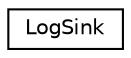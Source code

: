 digraph "Graphical Class Hierarchy"
{
 // LATEX_PDF_SIZE
  edge [fontname="Helvetica",fontsize="10",labelfontname="Helvetica",labelfontsize="10"];
  node [fontname="Helvetica",fontsize="10",shape=record];
  rankdir="LR";
  Node0 [label="LogSink",height=0.2,width=0.4,color="black", fillcolor="white", style="filled",URL="$classgoogle_1_1_log_sink.html",tooltip=" "];
}

